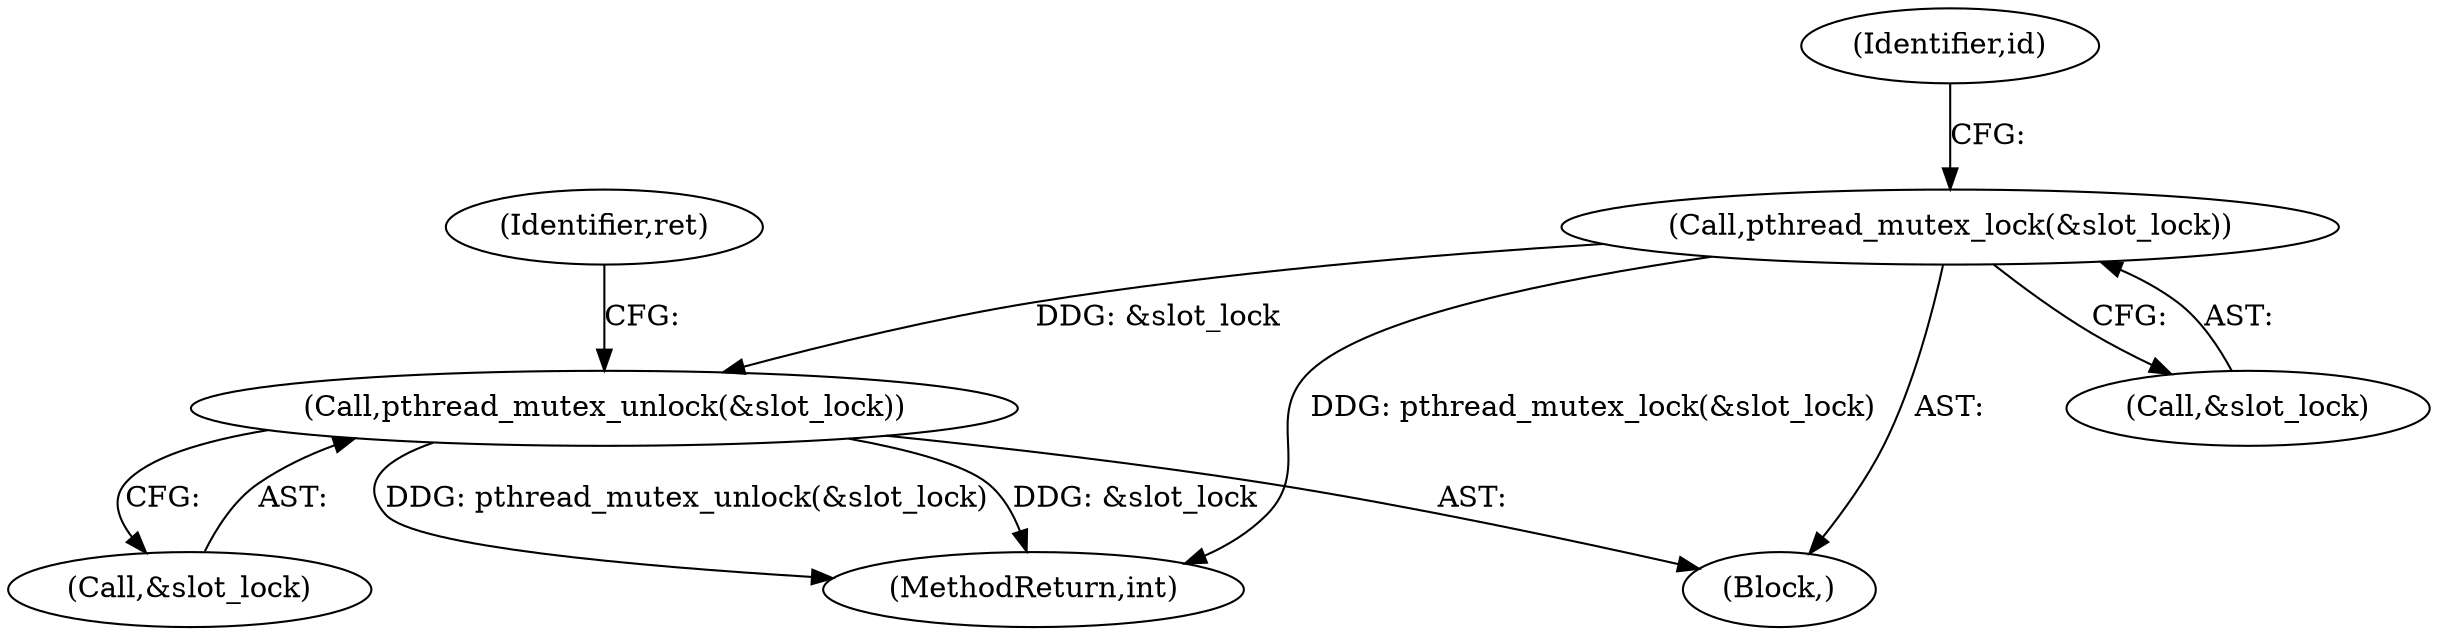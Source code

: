 digraph "0_Android_472271b153c5dc53c28beac55480a8d8434b2d5c_33@API" {
"1000104" [label="(Call,pthread_mutex_lock(&slot_lock))"];
"1000157" [label="(Call,pthread_mutex_unlock(&slot_lock))"];
"1000105" [label="(Call,&slot_lock)"];
"1000104" [label="(Call,pthread_mutex_lock(&slot_lock))"];
"1000157" [label="(Call,pthread_mutex_unlock(&slot_lock))"];
"1000161" [label="(Identifier,ret)"];
"1000158" [label="(Call,&slot_lock)"];
"1000162" [label="(MethodReturn,int)"];
"1000103" [label="(Block,)"];
"1000109" [label="(Identifier,id)"];
"1000104" -> "1000103"  [label="AST: "];
"1000104" -> "1000105"  [label="CFG: "];
"1000105" -> "1000104"  [label="AST: "];
"1000109" -> "1000104"  [label="CFG: "];
"1000104" -> "1000162"  [label="DDG: pthread_mutex_lock(&slot_lock)"];
"1000104" -> "1000157"  [label="DDG: &slot_lock"];
"1000157" -> "1000103"  [label="AST: "];
"1000157" -> "1000158"  [label="CFG: "];
"1000158" -> "1000157"  [label="AST: "];
"1000161" -> "1000157"  [label="CFG: "];
"1000157" -> "1000162"  [label="DDG: pthread_mutex_unlock(&slot_lock)"];
"1000157" -> "1000162"  [label="DDG: &slot_lock"];
}
